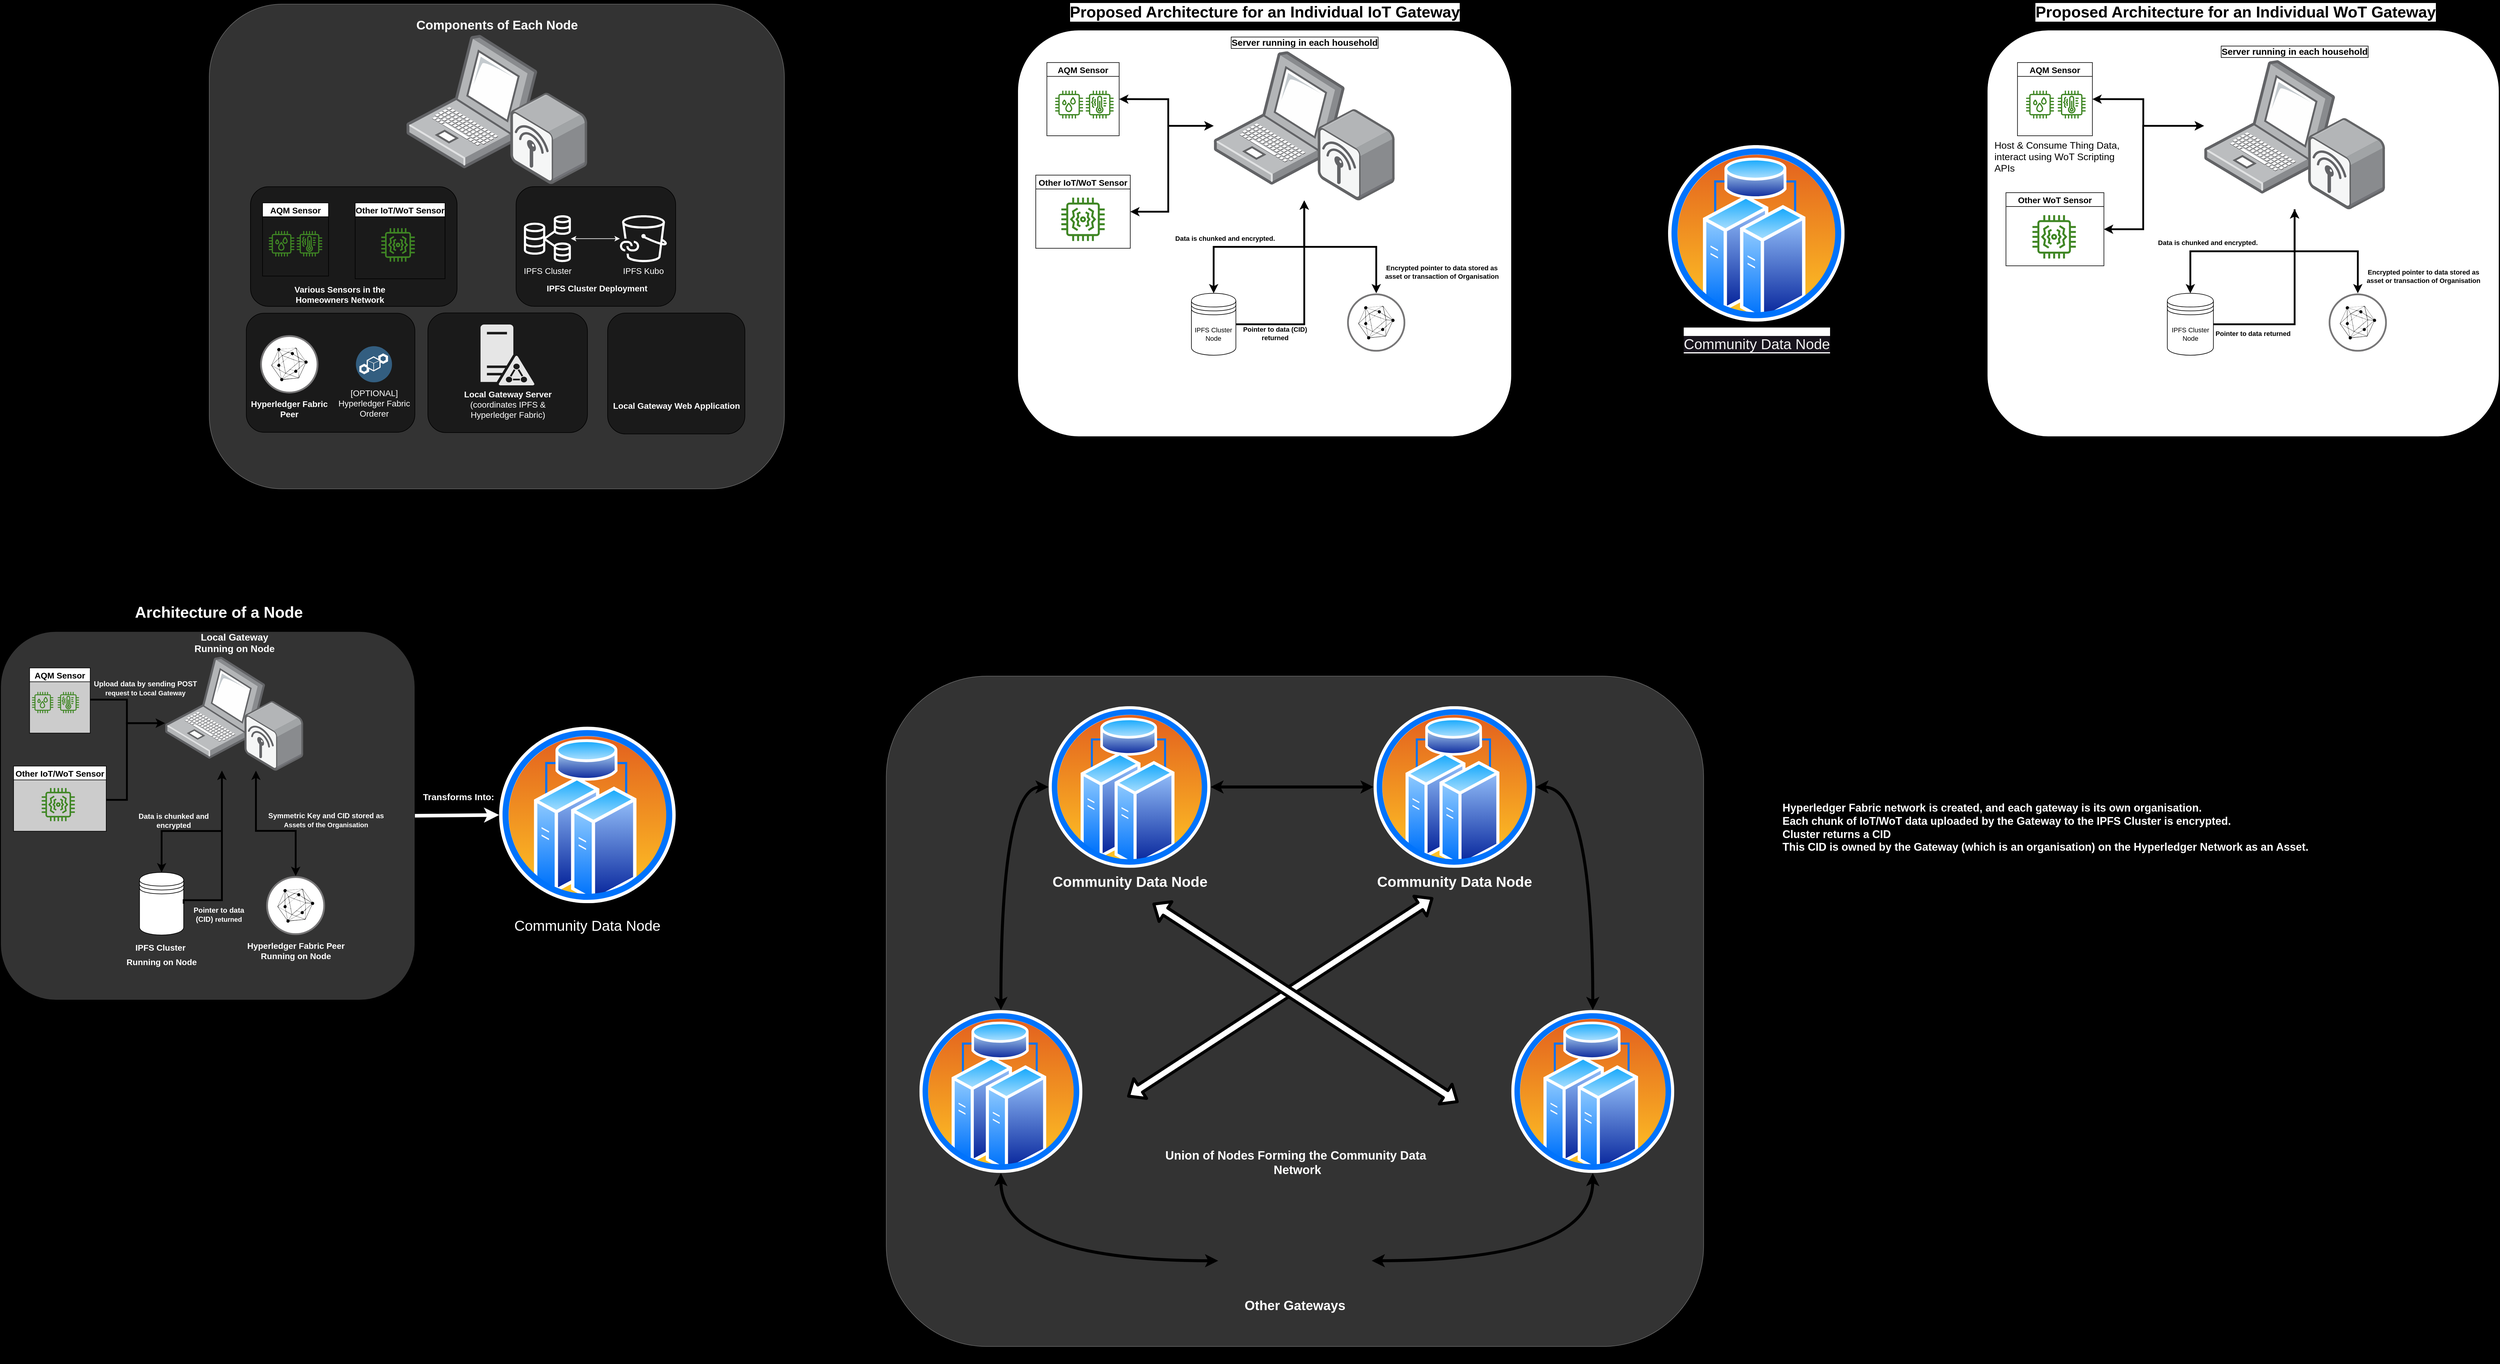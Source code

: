 <mxfile version="21.6.8" type="github">
  <diagram name="Page-1" id="aklOrfjd24qqs5W9E0Lq">
    <mxGraphModel dx="4048" dy="1182" grid="0" gridSize="10" guides="1" tooltips="1" connect="1" arrows="1" fold="1" page="0" pageScale="1" pageWidth="827" pageHeight="1169" background="#000000" math="0" shadow="0">
      <root>
        <mxCell id="0" />
        <mxCell id="1" parent="0" />
        <mxCell id="Jdr6OTimrpVTwfTXbPgM-39" value="" style="rounded=1;whiteSpace=wrap;html=1;fillColor=#333333;strokeColor=#666666;fontColor=#333333;" parent="1" vertex="1">
          <mxGeometry x="-522.47" y="406.89" width="954.97" height="805" as="geometry" />
        </mxCell>
        <mxCell id="Jdr6OTimrpVTwfTXbPgM-55" value="" style="rounded=1;whiteSpace=wrap;html=1;fillColor=#1A1A1A;" parent="1" vertex="1">
          <mxGeometry x="-454" y="710.11" width="343" height="198.78" as="geometry" />
        </mxCell>
        <mxCell id="Jdr6OTimrpVTwfTXbPgM-53" value="" style="rounded=1;whiteSpace=wrap;html=1;fillColor=#1A1A1A;" parent="1" vertex="1">
          <mxGeometry x="-13" y="710" width="265" height="198.78" as="geometry" />
        </mxCell>
        <mxCell id="KafZrZifVaAwVdbze_bC-2" value="&lt;br&gt;&lt;span style=&quot;color: rgb(240, 240, 240); font-family: Helvetica; font-size: 24px; font-style: normal; font-variant-ligatures: normal; font-variant-caps: normal; font-weight: 400; letter-spacing: normal; orphans: 2; text-align: center; text-indent: 0px; text-transform: none; widows: 2; word-spacing: 0px; -webkit-text-stroke-width: 0px; background-color: rgb(24, 20, 29); text-decoration-thickness: initial; text-decoration-style: initial; text-decoration-color: initial; float: none; display: inline !important;&quot;&gt;Community Data Node&lt;/span&gt;" style="image;aspect=fixed;perimeter=ellipsePerimeter;html=1;align=center;shadow=0;dashed=0;spacingTop=3;image=img/lib/active_directory/cluster_server.svg;container=0;" parent="1" vertex="1">
          <mxGeometry x="1899.999" y="641.02" width="293.181" height="293.181" as="geometry" />
        </mxCell>
        <mxCell id="KafZrZifVaAwVdbze_bC-7" value="" style="group;fontFamily=Helvetica;fontSize=11;fontColor=default;" parent="1" vertex="1" connectable="0">
          <mxGeometry x="2430" y="400" width="850" height="725.22" as="geometry" />
        </mxCell>
        <mxCell id="KafZrZifVaAwVdbze_bC-8" value="&lt;b&gt;&lt;font style=&quot;font-size: 26px;&quot;&gt;Proposed Architecture for an Individual WoT Gateway&lt;/font&gt;&lt;/b&gt;" style="text;html=1;align=center;verticalAlign=middle;resizable=0;points=[];autosize=1;strokeColor=none;fillColor=none;labelBackgroundColor=default;fontSize=11;fontFamily=Helvetica;fontColor=default;" parent="KafZrZifVaAwVdbze_bC-7" vertex="1">
          <mxGeometry x="67.378" width="690" height="40" as="geometry" />
        </mxCell>
        <mxCell id="KafZrZifVaAwVdbze_bC-9" value="&lt;br&gt;&lt;br&gt;&lt;br&gt;&lt;br&gt;&lt;br&gt;&lt;br&gt;&lt;br&gt;&lt;br&gt;&lt;br&gt;&lt;br&gt;&lt;br&gt;&lt;br&gt;&lt;br&gt;&lt;br&gt;&lt;br&gt;&lt;br&gt;&lt;br&gt;&lt;br&gt;&lt;br&gt;&lt;br&gt;&lt;br&gt;&lt;br&gt;&lt;br&gt;&lt;br&gt;&lt;br&gt;&lt;br&gt;&lt;br&gt;&lt;br&gt;&lt;br&gt;&lt;br&gt;&lt;br&gt;&lt;br&gt;&lt;br&gt;&lt;br&gt;&lt;br&gt;&lt;br&gt;&lt;br&gt;&lt;br&gt;&lt;br&gt;&lt;br&gt;" style="rounded=1;whiteSpace=wrap;html=1;container=0;fontFamily=Helvetica;fontSize=11;fontColor=default;" parent="KafZrZifVaAwVdbze_bC-7" vertex="1">
          <mxGeometry y="50" width="850" height="675.22" as="geometry" />
        </mxCell>
        <mxCell id="KafZrZifVaAwVdbze_bC-10" value="IPFS Cluster Node" style="shape=datastore;whiteSpace=wrap;html=1;container=0;movable=1;resizable=1;rotatable=1;deletable=1;editable=1;locked=0;connectable=1;fontFamily=Helvetica;fontSize=11;fontColor=default;" parent="KafZrZifVaAwVdbze_bC-7" vertex="1">
          <mxGeometry x="299.015" y="487.177" width="76.548" height="102.826" as="geometry" />
        </mxCell>
        <mxCell id="KafZrZifVaAwVdbze_bC-11" value="Data is chunked and encrypted.&lt;br&gt;" style="edgeStyle=orthogonalEdgeStyle;rounded=0;orthogonalLoop=1;jettySize=auto;html=1;entryX=0.5;entryY=0;entryDx=0;entryDy=0;labelBorderColor=none;strokeWidth=3;fontStyle=1;labelBackgroundColor=#ffffff;fontColor=#000000;movable=1;resizable=1;rotatable=1;deletable=1;editable=1;locked=0;connectable=1;strokeColor=default;fontFamily=Helvetica;fontSize=11;startArrow=none;startFill=0;endArrow=classic;shape=connector;elbow=vertical;" parent="KafZrZifVaAwVdbze_bC-7" source="KafZrZifVaAwVdbze_bC-17" target="KafZrZifVaAwVdbze_bC-10" edge="1">
          <mxGeometry x="0.371" y="-14" relative="1" as="geometry">
            <mxPoint as="offset" />
          </mxGeometry>
        </mxCell>
        <mxCell id="KafZrZifVaAwVdbze_bC-12" value="&lt;font size=&quot;1&quot; color=&quot;#ffffff&quot;&gt;&lt;b style=&quot;font-size: 16px;&quot;&gt;Hyperledger Peer&lt;br&gt;Organisation A&lt;br&gt;&lt;/b&gt;&lt;/font&gt;" style="image;aspect=fixed;perimeter=ellipsePerimeter;html=1;align=center;shadow=0;dashed=0;fontColor=#4277BB;labelBackgroundColor=default;fontSize=12;spacingTop=3;image=img/lib/ibm/blockchain/hyperledger_fabric.svg;container=0;movable=1;resizable=1;rotatable=1;deletable=1;editable=1;locked=0;connectable=1;fontFamily=Helvetica;" parent="KafZrZifVaAwVdbze_bC-7" vertex="1">
          <mxGeometry x="566.932" y="487.177" width="96.923" height="96.923" as="geometry" />
        </mxCell>
        <mxCell id="PUvk3xZsoCEGTCJhiXDG-11" style="edgeStyle=orthogonalEdgeStyle;shape=connector;rounded=0;orthogonalLoop=1;jettySize=auto;html=1;exitX=1;exitY=0.5;exitDx=0;exitDy=0;labelBackgroundColor=default;strokeColor=default;strokeWidth=3;fontFamily=Helvetica;fontSize=11;fontColor=default;startArrow=classic;startFill=1;endArrow=classic;endFill=1;" parent="KafZrZifVaAwVdbze_bC-7" source="KafZrZifVaAwVdbze_bC-13" target="KafZrZifVaAwVdbze_bC-17" edge="1">
          <mxGeometry relative="1" as="geometry">
            <Array as="points">
              <mxPoint x="259.146" y="165" />
              <mxPoint x="259.146" y="209" />
            </Array>
          </mxGeometry>
        </mxCell>
        <mxCell id="KafZrZifVaAwVdbze_bC-13" value="AQM Sensor" style="swimlane;movable=1;resizable=1;rotatable=1;deletable=1;editable=1;locked=0;connectable=1;fontSize=14;container=0;fontFamily=Helvetica;fontColor=default;" parent="KafZrZifVaAwVdbze_bC-7" vertex="1">
          <mxGeometry x="50.235" y="103.916" width="124.39" height="121.522" as="geometry" />
        </mxCell>
        <mxCell id="KafZrZifVaAwVdbze_bC-15" style="edgeStyle=orthogonalEdgeStyle;rounded=0;orthogonalLoop=1;jettySize=auto;html=1;entryX=0.5;entryY=0;entryDx=0;entryDy=0;strokeWidth=3;movable=1;resizable=1;rotatable=1;deletable=1;editable=1;locked=0;connectable=1;labelBackgroundColor=default;strokeColor=default;fontFamily=Helvetica;fontSize=11;fontColor=default;startArrow=classic;startFill=1;endArrow=classic;shape=connector;elbow=vertical;" parent="KafZrZifVaAwVdbze_bC-7" source="KafZrZifVaAwVdbze_bC-17" target="KafZrZifVaAwVdbze_bC-12" edge="1">
          <mxGeometry relative="1" as="geometry" />
        </mxCell>
        <mxCell id="KafZrZifVaAwVdbze_bC-16" value="&lt;font style=&quot;background-color: rgb(255, 255, 255);&quot; color=&quot;#000000&quot;&gt;Encrypted pointer to data stored as &lt;br&gt;asset or transaction of Organisation&lt;/font&gt;" style="edgeLabel;html=1;align=center;verticalAlign=middle;resizable=1;points=[];fontStyle=1;movable=1;rotatable=1;deletable=1;editable=1;locked=0;connectable=1;container=0;fontFamily=Helvetica;fontSize=11;fontColor=default;" parent="KafZrZifVaAwVdbze_bC-15" vertex="1" connectable="0">
          <mxGeometry x="0.489" y="2" relative="1" as="geometry">
            <mxPoint x="106" y="34" as="offset" />
          </mxGeometry>
        </mxCell>
        <mxCell id="KafZrZifVaAwVdbze_bC-17" value="Server running in each household" style="image;points=[];aspect=fixed;html=1;align=center;shadow=0;dashed=0;image=img/lib/allied_telesis/wireless/Laptop_Wireless.svg;verticalAlign=bottom;labelPosition=center;verticalLabelPosition=top;labelBorderColor=default;spacingLeft=2;spacingBottom=2;spacingRight=2;fontSize=15;fontStyle=1;container=0;movable=1;resizable=1;rotatable=1;deletable=1;editable=1;locked=0;connectable=1;fontFamily=Helvetica;fontColor=default;" parent="KafZrZifVaAwVdbze_bC-7" vertex="1">
          <mxGeometry x="359.999" y="100.0" width="300.886" height="247.597" as="geometry" />
        </mxCell>
        <mxCell id="KafZrZifVaAwVdbze_bC-18" style="edgeStyle=orthogonalEdgeStyle;rounded=0;orthogonalLoop=1;jettySize=auto;html=1;exitX=1;exitY=0.5;exitDx=0;exitDy=0;strokeWidth=3;labelBackgroundColor=#FFFFFF;fontColor=#000000;movable=1;resizable=1;rotatable=1;deletable=1;editable=1;locked=0;connectable=1;strokeColor=default;fontFamily=Helvetica;fontSize=11;startArrow=none;startFill=0;endArrow=classic;shape=connector;elbow=vertical;" parent="KafZrZifVaAwVdbze_bC-7" source="KafZrZifVaAwVdbze_bC-10" target="KafZrZifVaAwVdbze_bC-17" edge="1">
          <mxGeometry relative="1" as="geometry" />
        </mxCell>
        <mxCell id="KafZrZifVaAwVdbze_bC-19" value="&lt;font style=&quot;background-color: rgb(255, 255, 255);&quot; color=&quot;#000000&quot;&gt;Pointer to data returned&lt;/font&gt;" style="edgeLabel;html=1;align=center;verticalAlign=middle;resizable=1;points=[];fontStyle=1;movable=1;rotatable=1;deletable=1;editable=1;locked=0;connectable=1;container=0;fontFamily=Helvetica;fontSize=11;fontColor=default;" parent="KafZrZifVaAwVdbze_bC-18" vertex="1" connectable="0">
          <mxGeometry x="-0.76" y="1" relative="1" as="geometry">
            <mxPoint x="26" y="16" as="offset" />
          </mxGeometry>
        </mxCell>
        <mxCell id="PUvk3xZsoCEGTCJhiXDG-12" style="edgeStyle=orthogonalEdgeStyle;shape=connector;rounded=0;orthogonalLoop=1;jettySize=auto;html=1;exitX=1;exitY=0.5;exitDx=0;exitDy=0;labelBackgroundColor=default;strokeColor=default;strokeWidth=3;fontFamily=Helvetica;fontSize=11;fontColor=default;startArrow=classic;startFill=1;endArrow=classic;endFill=1;" parent="KafZrZifVaAwVdbze_bC-7" source="KafZrZifVaAwVdbze_bC-22" target="KafZrZifVaAwVdbze_bC-17" edge="1">
          <mxGeometry relative="1" as="geometry">
            <Array as="points">
              <mxPoint x="259" y="381" />
              <mxPoint x="259" y="209" />
            </Array>
          </mxGeometry>
        </mxCell>
        <mxCell id="KafZrZifVaAwVdbze_bC-24" value="" style="sketch=0;outlineConnect=0;fontColor=#232F3E;gradientColor=none;fillColor=#3F8624;strokeColor=none;dashed=0;verticalLabelPosition=bottom;verticalAlign=top;align=center;html=1;fontSize=12;fontStyle=0;aspect=fixed;pointerEvents=1;shape=mxgraph.aws4.iot_thing_humidity_sensor;movable=1;resizable=1;rotatable=1;deletable=1;editable=1;locked=0;connectable=1;container=0;fontFamily=Helvetica;" parent="KafZrZifVaAwVdbze_bC-7" vertex="1">
          <mxGeometry x="64.587" y="150.655" width="46.154" height="46.154" as="geometry" />
        </mxCell>
        <mxCell id="KafZrZifVaAwVdbze_bC-25" value="" style="sketch=0;outlineConnect=0;fontColor=#232F3E;gradientColor=none;fillColor=#3F8624;strokeColor=none;dashed=0;verticalLabelPosition=bottom;verticalAlign=top;align=center;html=1;fontSize=12;fontStyle=0;aspect=fixed;pointerEvents=1;shape=mxgraph.aws4.iot_thing_temperature_vibration_sensor;movable=1;resizable=1;rotatable=1;deletable=1;editable=1;locked=0;connectable=1;container=0;fontFamily=Helvetica;" parent="KafZrZifVaAwVdbze_bC-7" vertex="1">
          <mxGeometry x="117.214" y="150.655" width="46.154" height="46.154" as="geometry" />
        </mxCell>
        <mxCell id="PUvk3xZsoCEGTCJhiXDG-13" value="&lt;span style=&quot;color: rgb(0, 0, 0); font-family: Helvetica; font-size: 16px; font-style: normal; font-variant-ligatures: normal; font-variant-caps: normal; font-weight: 400; letter-spacing: normal; orphans: 2; text-align: center; text-indent: 0px; text-transform: none; widows: 2; word-spacing: 0px; -webkit-text-stroke-width: 0px; background-color: rgb(255, 255, 255); text-decoration-thickness: initial; text-decoration-style: initial; text-decoration-color: initial; float: none; display: inline !important;&quot;&gt;Host &amp;amp; Consume Thing Data,&lt;/span&gt;&lt;br style=&quot;border-color: var(--border-color); color: rgb(0, 0, 0); font-family: Helvetica; font-size: 16px; font-style: normal; font-variant-ligatures: normal; font-variant-caps: normal; font-weight: 400; letter-spacing: normal; orphans: 2; text-align: center; text-indent: 0px; text-transform: none; widows: 2; word-spacing: 0px; -webkit-text-stroke-width: 0px; background-color: rgb(255, 255, 255); text-decoration-thickness: initial; text-decoration-style: initial; text-decoration-color: initial;&quot;&gt;&lt;span style=&quot;color: rgb(0, 0, 0); font-family: Helvetica; font-size: 16px; font-style: normal; font-variant-ligatures: normal; font-variant-caps: normal; font-weight: 400; letter-spacing: normal; orphans: 2; text-align: center; text-indent: 0px; text-transform: none; widows: 2; word-spacing: 0px; -webkit-text-stroke-width: 0px; background-color: rgb(255, 255, 255); text-decoration-thickness: initial; text-decoration-style: initial; text-decoration-color: initial; float: none; display: inline !important;&quot;&gt;interact using WoT Scripting APIs&lt;/span&gt;" style="text;whiteSpace=wrap;html=1;fontSize=11;fontFamily=Helvetica;fontColor=default;" parent="KafZrZifVaAwVdbze_bC-7" vertex="1">
          <mxGeometry x="10" y="225.44" width="210" height="69.13" as="geometry" />
        </mxCell>
        <mxCell id="PUvk3xZsoCEGTCJhiXDG-16" value="" style="group" parent="KafZrZifVaAwVdbze_bC-7" vertex="1" connectable="0">
          <mxGeometry x="31.098" y="320.002" width="162.664" height="121.522" as="geometry" />
        </mxCell>
        <mxCell id="KafZrZifVaAwVdbze_bC-22" value="Other WoT Sensor" style="swimlane;movable=1;resizable=1;rotatable=1;deletable=1;editable=1;locked=0;connectable=1;fontSize=14;container=0;fontFamily=Helvetica;fontColor=default;" parent="PUvk3xZsoCEGTCJhiXDG-16" vertex="1">
          <mxGeometry width="162.664" height="121.522" as="geometry" />
        </mxCell>
        <mxCell id="KafZrZifVaAwVdbze_bC-26" value="" style="sketch=0;outlineConnect=0;fontColor=#232F3E;gradientColor=none;fillColor=#3F8624;strokeColor=none;dashed=0;verticalLabelPosition=bottom;verticalAlign=top;align=center;html=1;fontSize=12;fontStyle=0;aspect=fixed;pointerEvents=1;shape=mxgraph.aws4.iot_thing_vibration_sensor;container=0;movable=1;resizable=1;rotatable=1;deletable=1;editable=1;locked=0;connectable=1;fontFamily=Helvetica;" parent="PUvk3xZsoCEGTCJhiXDG-16" vertex="1">
          <mxGeometry x="44.015" y="37.391" width="72" height="72" as="geometry" />
        </mxCell>
        <mxCell id="KafZrZifVaAwVdbze_bC-40" value="" style="group;fontFamily=Helvetica;fontSize=11;fontColor=default;" parent="1" vertex="1" connectable="0">
          <mxGeometry x="820" y="400" width="820" height="725.22" as="geometry" />
        </mxCell>
        <mxCell id="KafZrZifVaAwVdbze_bC-41" value="&lt;b&gt;&lt;font style=&quot;font-size: 26px;&quot;&gt;Proposed Architecture for an Individual IoT Gateway&lt;/font&gt;&lt;/b&gt;" style="text;html=1;align=center;verticalAlign=middle;resizable=0;points=[];autosize=1;strokeColor=none;fillColor=none;labelBackgroundColor=default;fontSize=11;fontFamily=Helvetica;fontColor=default;" parent="KafZrZifVaAwVdbze_bC-40" vertex="1">
          <mxGeometry x="75" width="670" height="40" as="geometry" />
        </mxCell>
        <mxCell id="KafZrZifVaAwVdbze_bC-42" value="&lt;br&gt;&lt;br&gt;&lt;br&gt;&lt;br&gt;&lt;br&gt;&lt;br&gt;&lt;br&gt;&lt;br&gt;&lt;br&gt;&lt;br&gt;&lt;br&gt;&lt;br&gt;&lt;br&gt;&lt;br&gt;&lt;br&gt;&lt;br&gt;&lt;br&gt;&lt;br&gt;&lt;br&gt;&lt;br&gt;&lt;br&gt;&lt;br&gt;&lt;br&gt;&lt;br&gt;&lt;br&gt;&lt;br&gt;&lt;br&gt;&lt;br&gt;&lt;br&gt;&lt;br&gt;&lt;br&gt;&lt;br&gt;&lt;br&gt;&lt;br&gt;&lt;br&gt;&lt;br&gt;&lt;br&gt;&lt;br&gt;&lt;br&gt;&lt;br&gt;" style="rounded=1;whiteSpace=wrap;html=1;container=0;fontFamily=Helvetica;fontSize=11;fontColor=default;" parent="KafZrZifVaAwVdbze_bC-40" vertex="1">
          <mxGeometry y="50" width="820" height="675.22" as="geometry" />
        </mxCell>
        <mxCell id="KafZrZifVaAwVdbze_bC-43" value="IPFS Cluster Node" style="shape=datastore;whiteSpace=wrap;html=1;container=0;movable=1;resizable=1;rotatable=1;deletable=1;editable=1;locked=0;connectable=1;fontFamily=Helvetica;fontSize=11;fontColor=default;" parent="KafZrZifVaAwVdbze_bC-40" vertex="1">
          <mxGeometry x="288.462" y="487.177" width="73.846" height="102.826" as="geometry" />
        </mxCell>
        <mxCell id="KafZrZifVaAwVdbze_bC-44" value="Data is chunked and encrypted.&lt;br&gt;" style="edgeStyle=orthogonalEdgeStyle;rounded=0;orthogonalLoop=1;jettySize=auto;html=1;entryX=0.5;entryY=0;entryDx=0;entryDy=0;labelBorderColor=none;strokeWidth=3;fontStyle=1;labelBackgroundColor=#ffffff;fontColor=#000000;movable=1;resizable=1;rotatable=1;deletable=1;editable=1;locked=0;connectable=1;strokeColor=default;fontFamily=Helvetica;fontSize=11;startArrow=classic;startFill=1;endArrow=classic;shape=connector;elbow=vertical;" parent="KafZrZifVaAwVdbze_bC-40" source="KafZrZifVaAwVdbze_bC-50" target="KafZrZifVaAwVdbze_bC-43" edge="1">
          <mxGeometry x="0.371" y="-14" relative="1" as="geometry">
            <mxPoint as="offset" />
          </mxGeometry>
        </mxCell>
        <mxCell id="KafZrZifVaAwVdbze_bC-45" value="&lt;font size=&quot;1&quot; color=&quot;#ffffff&quot;&gt;&lt;b style=&quot;font-size: 16px;&quot;&gt;Hyperledger Peer&lt;br&gt;Organisation A&lt;br&gt;&lt;/b&gt;&lt;/font&gt;" style="image;aspect=fixed;perimeter=ellipsePerimeter;html=1;align=center;shadow=0;dashed=0;fontColor=#4277BB;labelBackgroundColor=default;fontSize=12;spacingTop=3;image=img/lib/ibm/blockchain/hyperledger_fabric.svg;container=0;movable=1;resizable=1;rotatable=1;deletable=1;editable=1;locked=0;connectable=1;fontFamily=Helvetica;" parent="KafZrZifVaAwVdbze_bC-40" vertex="1">
          <mxGeometry x="546.923" y="487.177" width="96.923" height="96.923" as="geometry" />
        </mxCell>
        <mxCell id="PUvk3xZsoCEGTCJhiXDG-2" style="edgeStyle=orthogonalEdgeStyle;rounded=0;orthogonalLoop=1;jettySize=auto;html=1;exitX=1;exitY=0.5;exitDx=0;exitDy=0;startArrow=classic;startFill=1;endArrow=classic;endFill=1;strokeWidth=3;" parent="KafZrZifVaAwVdbze_bC-40" source="KafZrZifVaAwVdbze_bC-46" target="KafZrZifVaAwVdbze_bC-50" edge="1">
          <mxGeometry relative="1" as="geometry">
            <Array as="points">
              <mxPoint x="250" y="165" />
              <mxPoint x="250" y="209" />
            </Array>
          </mxGeometry>
        </mxCell>
        <mxCell id="KafZrZifVaAwVdbze_bC-46" value="AQM Sensor" style="swimlane;movable=1;resizable=1;rotatable=1;deletable=1;editable=1;locked=0;connectable=1;fontSize=14;container=0;fontFamily=Helvetica;fontColor=default;" parent="KafZrZifVaAwVdbze_bC-40" vertex="1">
          <mxGeometry x="48.462" y="103.916" width="120" height="121.522" as="geometry" />
        </mxCell>
        <mxCell id="KafZrZifVaAwVdbze_bC-48" style="edgeStyle=orthogonalEdgeStyle;rounded=0;orthogonalLoop=1;jettySize=auto;html=1;entryX=0.5;entryY=0;entryDx=0;entryDy=0;strokeWidth=3;movable=1;resizable=1;rotatable=1;deletable=1;editable=1;locked=0;connectable=1;labelBackgroundColor=default;strokeColor=default;fontFamily=Helvetica;fontSize=11;fontColor=default;startArrow=classic;startFill=1;endArrow=classic;shape=connector;elbow=vertical;" parent="KafZrZifVaAwVdbze_bC-40" source="KafZrZifVaAwVdbze_bC-50" target="KafZrZifVaAwVdbze_bC-45" edge="1">
          <mxGeometry relative="1" as="geometry" />
        </mxCell>
        <mxCell id="KafZrZifVaAwVdbze_bC-49" value="&lt;font style=&quot;background-color: rgb(255, 255, 255);&quot; color=&quot;#000000&quot;&gt;Encrypted pointer to data stored as &lt;br&gt;asset or transaction of Organisation&lt;/font&gt;" style="edgeLabel;html=1;align=center;verticalAlign=middle;resizable=1;points=[];fontStyle=1;movable=1;rotatable=1;deletable=1;editable=1;locked=0;connectable=1;container=0;fontFamily=Helvetica;fontSize=11;fontColor=default;" parent="KafZrZifVaAwVdbze_bC-48" vertex="1" connectable="0">
          <mxGeometry x="0.489" y="2" relative="1" as="geometry">
            <mxPoint x="106" y="34" as="offset" />
          </mxGeometry>
        </mxCell>
        <mxCell id="KafZrZifVaAwVdbze_bC-50" value="Server running in each household" style="image;points=[];aspect=fixed;html=1;align=center;shadow=0;dashed=0;image=img/lib/allied_telesis/wireless/Laptop_Wireless.svg;verticalAlign=bottom;labelPosition=center;verticalLabelPosition=top;labelBorderColor=default;spacingLeft=2;spacingBottom=2;spacingRight=2;fontSize=15;fontStyle=1;container=0;movable=1;resizable=1;rotatable=1;deletable=1;editable=1;locked=0;connectable=1;fontFamily=Helvetica;fontColor=default;" parent="KafZrZifVaAwVdbze_bC-40" vertex="1">
          <mxGeometry x="325.385" y="85.22" width="300.886" height="247.597" as="geometry" />
        </mxCell>
        <mxCell id="KafZrZifVaAwVdbze_bC-51" style="edgeStyle=orthogonalEdgeStyle;rounded=0;orthogonalLoop=1;jettySize=auto;html=1;exitX=1;exitY=0.5;exitDx=0;exitDy=0;strokeWidth=3;labelBackgroundColor=#FFFFFF;fontColor=#000000;movable=1;resizable=1;rotatable=1;deletable=1;editable=1;locked=0;connectable=1;strokeColor=default;fontFamily=Helvetica;fontSize=11;startArrow=none;startFill=0;endArrow=classic;shape=connector;elbow=vertical;" parent="KafZrZifVaAwVdbze_bC-40" source="KafZrZifVaAwVdbze_bC-43" target="KafZrZifVaAwVdbze_bC-50" edge="1">
          <mxGeometry relative="1" as="geometry" />
        </mxCell>
        <mxCell id="KafZrZifVaAwVdbze_bC-52" value="&lt;font style=&quot;background-color: rgb(255, 255, 255);&quot; color=&quot;#000000&quot;&gt;Pointer to data (CID)&lt;br&gt;returned&lt;/font&gt;" style="edgeLabel;html=1;align=center;verticalAlign=middle;resizable=1;points=[];fontStyle=1;movable=1;rotatable=1;deletable=1;editable=1;locked=0;connectable=1;container=0;fontFamily=Helvetica;fontSize=11;fontColor=default;" parent="KafZrZifVaAwVdbze_bC-51" vertex="1" connectable="0">
          <mxGeometry x="-0.76" y="1" relative="1" as="geometry">
            <mxPoint x="26" y="16" as="offset" />
          </mxGeometry>
        </mxCell>
        <mxCell id="PUvk3xZsoCEGTCJhiXDG-7" style="edgeStyle=orthogonalEdgeStyle;shape=connector;rounded=0;orthogonalLoop=1;jettySize=auto;html=1;exitX=1;exitY=0.5;exitDx=0;exitDy=0;labelBackgroundColor=default;strokeColor=default;strokeWidth=3;fontFamily=Helvetica;fontSize=11;fontColor=default;startArrow=classic;startFill=1;endArrow=classic;endFill=1;" parent="KafZrZifVaAwVdbze_bC-40" source="KafZrZifVaAwVdbze_bC-55" target="KafZrZifVaAwVdbze_bC-50" edge="1">
          <mxGeometry relative="1" as="geometry">
            <Array as="points">
              <mxPoint x="250" y="352" />
              <mxPoint x="250" y="209" />
            </Array>
          </mxGeometry>
        </mxCell>
        <mxCell id="KafZrZifVaAwVdbze_bC-55" value="Other IoT/WoT Sensor" style="swimlane;movable=1;resizable=1;rotatable=1;deletable=1;editable=1;locked=0;connectable=1;fontSize=14;container=0;fontFamily=Helvetica;fontColor=default;" parent="KafZrZifVaAwVdbze_bC-40" vertex="1">
          <mxGeometry x="30" y="290.872" width="156.923" height="121.522" as="geometry" />
        </mxCell>
        <mxCell id="KafZrZifVaAwVdbze_bC-57" value="" style="sketch=0;outlineConnect=0;fontColor=#232F3E;gradientColor=none;fillColor=#3F8624;strokeColor=none;dashed=0;verticalLabelPosition=bottom;verticalAlign=top;align=center;html=1;fontSize=12;fontStyle=0;aspect=fixed;pointerEvents=1;shape=mxgraph.aws4.iot_thing_humidity_sensor;movable=1;resizable=1;rotatable=1;deletable=1;editable=1;locked=0;connectable=1;container=0;fontFamily=Helvetica;" parent="KafZrZifVaAwVdbze_bC-40" vertex="1">
          <mxGeometry x="62.308" y="150.655" width="46.154" height="46.154" as="geometry" />
        </mxCell>
        <mxCell id="KafZrZifVaAwVdbze_bC-58" value="" style="sketch=0;outlineConnect=0;fontColor=#232F3E;gradientColor=none;fillColor=#3F8624;strokeColor=none;dashed=0;verticalLabelPosition=bottom;verticalAlign=top;align=center;html=1;fontSize=12;fontStyle=0;aspect=fixed;pointerEvents=1;shape=mxgraph.aws4.iot_thing_temperature_vibration_sensor;movable=1;resizable=1;rotatable=1;deletable=1;editable=1;locked=0;connectable=1;container=0;fontFamily=Helvetica;" parent="KafZrZifVaAwVdbze_bC-40" vertex="1">
          <mxGeometry x="113.077" y="150.655" width="46.154" height="46.154" as="geometry" />
        </mxCell>
        <mxCell id="KafZrZifVaAwVdbze_bC-59" value="" style="sketch=0;outlineConnect=0;fontColor=#232F3E;gradientColor=none;fillColor=#3F8624;strokeColor=none;dashed=0;verticalLabelPosition=bottom;verticalAlign=top;align=center;html=1;fontSize=12;fontStyle=0;aspect=fixed;pointerEvents=1;shape=mxgraph.aws4.iot_thing_vibration_sensor;container=0;movable=1;resizable=1;rotatable=1;deletable=1;editable=1;locked=0;connectable=1;fontFamily=Helvetica;" parent="KafZrZifVaAwVdbze_bC-40" vertex="1">
          <mxGeometry x="72.462" y="328.263" width="72" height="72" as="geometry" />
        </mxCell>
        <mxCell id="KafZrZifVaAwVdbze_bC-61" style="edgeStyle=none;shape=connector;rounded=1;orthogonalLoop=1;jettySize=auto;html=1;exitX=1;exitY=0.5;exitDx=0;exitDy=0;entryX=0;entryY=0.5;entryDx=0;entryDy=0;labelBackgroundColor=default;strokeColor=default;strokeWidth=5;fontFamily=Helvetica;fontSize=11;fontColor=default;startArrow=none;startFill=0;endArrow=classic;elbow=vertical;" parent="1" source="KafZrZifVaAwVdbze_bC-42" target="KafZrZifVaAwVdbze_bC-2" edge="1">
          <mxGeometry relative="1" as="geometry" />
        </mxCell>
        <mxCell id="KafZrZifVaAwVdbze_bC-63" style="edgeStyle=none;shape=connector;rounded=1;orthogonalLoop=1;jettySize=auto;html=1;exitX=0;exitY=0.5;exitDx=0;exitDy=0;entryX=1;entryY=0.5;entryDx=0;entryDy=0;labelBackgroundColor=default;strokeColor=default;strokeWidth=5;fontFamily=Helvetica;fontSize=11;fontColor=default;startArrow=none;startFill=0;endArrow=classic;elbow=vertical;endFill=1;" parent="1" source="KafZrZifVaAwVdbze_bC-9" target="KafZrZifVaAwVdbze_bC-2" edge="1">
          <mxGeometry relative="1" as="geometry" />
        </mxCell>
        <mxCell id="KafZrZifVaAwVdbze_bC-66" value="&lt;font style=&quot;font-size: 18px;&quot;&gt;&lt;b&gt;Hyperledger Fabric network is created, and each gateway is its own organisation.&lt;br&gt;Each chunk of IoT/WoT data uploaded by the Gateway to the IPFS Cluster is encrypted.&lt;br&gt;&lt;div style=&quot;&quot;&gt;&lt;b style=&quot;background-color: initial;&quot;&gt;Cluster returns a CID&lt;/b&gt;&lt;/div&gt;&lt;div style=&quot;&quot;&gt;&lt;b style=&quot;background-color: initial;&quot;&gt;This CID is owned by the Gateway (which is an organisation) on the Hyperledger Network as an Asset.&lt;/b&gt;&lt;/div&gt;&lt;/b&gt;&lt;/font&gt;" style="text;html=1;align=left;verticalAlign=middle;resizable=0;points=[];autosize=1;strokeColor=none;fillColor=none;fontSize=11;fontFamily=Helvetica;fontColor=#FFFFFF;" parent="1" vertex="1">
          <mxGeometry x="2088" y="1725" width="900" height="100" as="geometry" />
        </mxCell>
        <mxCell id="Jdr6OTimrpVTwfTXbPgM-1" value="&lt;font style=&quot;font-size: 21px;&quot;&gt;Components of Each Node&lt;/font&gt;" style="image;points=[];aspect=fixed;html=1;align=center;shadow=0;dashed=0;image=img/lib/allied_telesis/wireless/Laptop_Wireless.svg;verticalAlign=bottom;labelPosition=center;verticalLabelPosition=top;labelBorderColor=none;spacingLeft=2;spacingBottom=2;spacingRight=2;fontSize=21;fontStyle=1;container=0;movable=1;resizable=1;rotatable=1;deletable=1;editable=1;locked=0;connectable=1;fontFamily=Helvetica;fontColor=#FFFFFF;labelBackgroundColor=none;" parent="1" vertex="1">
          <mxGeometry x="-195.425" y="458" width="300.886" height="247.597" as="geometry" />
        </mxCell>
        <mxCell id="Jdr6OTimrpVTwfTXbPgM-38" value="" style="group;labelBorderColor=default;" parent="1" vertex="1" connectable="0">
          <mxGeometry x="-434" y="737" width="303.01" height="177" as="geometry" />
        </mxCell>
        <mxCell id="Jdr6OTimrpVTwfTXbPgM-33" value="" style="group" parent="Jdr6OTimrpVTwfTXbPgM-38" vertex="1" connectable="0">
          <mxGeometry width="303.01" height="158.8" as="geometry" />
        </mxCell>
        <mxCell id="Jdr6OTimrpVTwfTXbPgM-7" value="Other IoT/WoT Sensor" style="swimlane;movable=1;resizable=1;rotatable=1;deletable=1;editable=1;locked=0;connectable=1;fontSize=14;container=0;fontFamily=Helvetica;fontColor=default;" parent="Jdr6OTimrpVTwfTXbPgM-33" vertex="1">
          <mxGeometry x="153.81" width="149.2" height="126" as="geometry" />
        </mxCell>
        <mxCell id="Jdr6OTimrpVTwfTXbPgM-8" value="" style="sketch=0;outlineConnect=0;fontColor=#232F3E;gradientColor=none;fillColor=#3F8624;strokeColor=none;dashed=0;verticalLabelPosition=bottom;verticalAlign=top;align=center;html=1;fontSize=12;fontStyle=0;aspect=fixed;pointerEvents=1;shape=mxgraph.aws4.iot_thing_vibration_sensor;container=0;movable=1;resizable=1;rotatable=1;deletable=1;editable=1;locked=0;connectable=1;fontFamily=Helvetica;" parent="Jdr6OTimrpVTwfTXbPgM-7" vertex="1">
          <mxGeometry x="43.334" y="41.996" width="55.673" height="55.673" as="geometry" />
        </mxCell>
        <mxCell id="Jdr6OTimrpVTwfTXbPgM-4" value="AQM Sensor" style="swimlane;movable=1;resizable=1;rotatable=1;deletable=1;editable=1;locked=0;connectable=1;fontSize=14;container=0;fontFamily=Helvetica;fontColor=default;" parent="Jdr6OTimrpVTwfTXbPgM-33" vertex="1">
          <mxGeometry width="109.545" height="121.518" as="geometry" />
        </mxCell>
        <mxCell id="Jdr6OTimrpVTwfTXbPgM-5" value="" style="sketch=0;outlineConnect=0;fontColor=#232F3E;gradientColor=none;fillColor=#3F8624;strokeColor=none;dashed=0;verticalLabelPosition=bottom;verticalAlign=top;align=center;html=1;fontSize=12;fontStyle=0;aspect=fixed;pointerEvents=1;shape=mxgraph.aws4.iot_thing_humidity_sensor;movable=1;resizable=1;rotatable=1;deletable=1;editable=1;locked=0;connectable=1;container=0;fontFamily=Helvetica;" parent="Jdr6OTimrpVTwfTXbPgM-4" vertex="1">
          <mxGeometry x="10.531" y="46.808" width="42.133" height="42.133" as="geometry" />
        </mxCell>
        <mxCell id="Jdr6OTimrpVTwfTXbPgM-6" value="" style="sketch=0;outlineConnect=0;fontColor=#232F3E;gradientColor=none;fillColor=#3F8624;strokeColor=none;dashed=0;verticalLabelPosition=bottom;verticalAlign=top;align=center;html=1;fontSize=12;fontStyle=0;aspect=fixed;pointerEvents=1;shape=mxgraph.aws4.iot_thing_temperature_vibration_sensor;movable=1;resizable=1;rotatable=1;deletable=1;editable=1;locked=0;connectable=1;container=0;fontFamily=Helvetica;" parent="Jdr6OTimrpVTwfTXbPgM-4" vertex="1">
          <mxGeometry x="56.877" y="46.808" width="42.133" height="42.133" as="geometry" />
        </mxCell>
        <mxCell id="Jdr6OTimrpVTwfTXbPgM-37" value="&lt;span style=&quot;font-size: 14px;&quot;&gt;&lt;font style=&quot;font-size: 14px;&quot; color=&quot;#ffffff&quot;&gt;&lt;b&gt;Various Sensors in the &lt;br&gt;Homeowners Network&lt;/b&gt;&lt;/font&gt;&lt;/span&gt;" style="text;html=1;align=center;verticalAlign=middle;resizable=0;points=[];autosize=1;strokeColor=none;fillColor=none;" parent="Jdr6OTimrpVTwfTXbPgM-38" vertex="1">
          <mxGeometry x="43.165" y="129" width="169" height="46" as="geometry" />
        </mxCell>
        <mxCell id="Jdr6OTimrpVTwfTXbPgM-47" value="" style="group" parent="1" vertex="1" connectable="0">
          <mxGeometry x="139" y="920" width="228" height="200.78" as="geometry" />
        </mxCell>
        <mxCell id="Jdr6OTimrpVTwfTXbPgM-46" value="" style="rounded=1;whiteSpace=wrap;html=1;fillColor=#1A1A1A;" parent="Jdr6OTimrpVTwfTXbPgM-47" vertex="1">
          <mxGeometry width="228" height="200.78" as="geometry" />
        </mxCell>
        <mxCell id="Jdr6OTimrpVTwfTXbPgM-43" value="&lt;b&gt;Local Gateway Web Application&lt;/b&gt;" style="shape=image;html=1;verticalAlign=top;verticalLabelPosition=bottom;labelBackgroundColor=none;imageAspect=0;aspect=fixed;image=https://cdn2.iconfinder.com/data/icons/circle-icons-1/64/browser-128.png;fontColor=#FFFFFF;fontSize=14;" parent="Jdr6OTimrpVTwfTXbPgM-47" vertex="1">
          <mxGeometry x="50" y="11.46" width="128" height="128" as="geometry" />
        </mxCell>
        <mxCell id="Jdr6OTimrpVTwfTXbPgM-48" value="" style="group" parent="1" vertex="1" connectable="0">
          <mxGeometry x="-159.48" y="919.72" width="265" height="198.78" as="geometry" />
        </mxCell>
        <mxCell id="Jdr6OTimrpVTwfTXbPgM-45" value="" style="rounded=1;whiteSpace=wrap;html=1;fillColor=#1A1A1A;" parent="Jdr6OTimrpVTwfTXbPgM-48" vertex="1">
          <mxGeometry width="265" height="198.78" as="geometry" />
        </mxCell>
        <mxCell id="Jdr6OTimrpVTwfTXbPgM-29" value="&lt;font color=&quot;#ffffff&quot; style=&quot;font-size: 14px;&quot;&gt;&lt;b&gt;Local Gateway Server&lt;/b&gt;&lt;br style=&quot;font-size: 14px;&quot;&gt;(coordinates IPFS &amp;amp; &lt;br&gt;Hyperledger Fabric)&lt;/font&gt;" style="sketch=0;pointerEvents=1;shadow=0;dashed=0;html=1;strokeColor=none;fillColor=#E6E6E6;labelPosition=center;verticalLabelPosition=bottom;verticalAlign=top;outlineConnect=0;align=center;shape=mxgraph.office.servers.active_directory_federation_services_server;fontSize=14;" parent="Jdr6OTimrpVTwfTXbPgM-48" vertex="1">
          <mxGeometry x="87.48" y="19.24" width="90.04" height="101" as="geometry" />
        </mxCell>
        <mxCell id="Jdr6OTimrpVTwfTXbPgM-49" value="" style="group" parent="1" vertex="1" connectable="0">
          <mxGeometry x="-461" y="920.22" width="280" height="197.78" as="geometry" />
        </mxCell>
        <mxCell id="Jdr6OTimrpVTwfTXbPgM-44" value="" style="rounded=1;whiteSpace=wrap;html=1;fillColor=#1A1A1A;" parent="Jdr6OTimrpVTwfTXbPgM-49" vertex="1">
          <mxGeometry width="280" height="197.78" as="geometry" />
        </mxCell>
        <mxCell id="Jdr6OTimrpVTwfTXbPgM-15" value="&lt;font size=&quot;1&quot;&gt;&lt;span style=&quot;font-size: 14px;&quot;&gt;&lt;font style=&quot;font-size: 14px;&quot;&gt;&lt;b&gt;Hyperledger Fabric &lt;br&gt;Peer&lt;/b&gt;&lt;/font&gt;&lt;br&gt;&lt;/span&gt;&lt;/font&gt;" style="image;aspect=fixed;perimeter=ellipsePerimeter;html=1;align=center;shadow=0;dashed=0;fontColor=#FFFFFF;labelBackgroundColor=none;fontSize=12;spacingTop=3;image=img/lib/ibm/blockchain/hyperledger_fabric.svg;container=0;movable=1;resizable=1;rotatable=1;deletable=1;editable=1;locked=0;connectable=1;fontFamily=Helvetica;" parent="Jdr6OTimrpVTwfTXbPgM-49" vertex="1">
          <mxGeometry x="23.003" y="36.317" width="96.923" height="96.923" as="geometry" />
        </mxCell>
        <mxCell id="Jdr6OTimrpVTwfTXbPgM-20" value="&lt;font style=&quot;font-size: 14px;&quot;&gt;[OPTIONAL] &lt;br&gt;Hyperledger Fabric &lt;br&gt;Orderer&lt;/font&gt;" style="image;aspect=fixed;perimeter=ellipsePerimeter;html=1;align=center;shadow=0;dashed=0;fontColor=#FFFFFF;labelBackgroundColor=none;fontSize=12;spacingTop=3;image=img/lib/ibm/blockchain/ledger.svg;" parent="Jdr6OTimrpVTwfTXbPgM-49" vertex="1">
          <mxGeometry x="182" y="54.78" width="60" height="60" as="geometry" />
        </mxCell>
        <mxCell id="Jdr6OTimrpVTwfTXbPgM-36" value="" style="group;fontColor=#FFFFFF;" parent="1" vertex="1" connectable="0">
          <mxGeometry y="744.997" width="258" height="163.783" as="geometry" />
        </mxCell>
        <mxCell id="Jdr6OTimrpVTwfTXbPgM-13" value="" style="group" parent="Jdr6OTimrpVTwfTXbPgM-36" vertex="1" connectable="0">
          <mxGeometry width="258" height="163.783" as="geometry" />
        </mxCell>
        <mxCell id="Jdr6OTimrpVTwfTXbPgM-12" style="edgeStyle=orthogonalEdgeStyle;rounded=0;orthogonalLoop=1;jettySize=auto;html=1;startArrow=classic;startFill=1;strokeColor=#FFFFFF;" parent="Jdr6OTimrpVTwfTXbPgM-13" source="Jdr6OTimrpVTwfTXbPgM-11" target="Jdr6OTimrpVTwfTXbPgM-16" edge="1">
          <mxGeometry relative="1" as="geometry">
            <mxPoint x="166.002" y="51.378" as="targetPoint" />
          </mxGeometry>
        </mxCell>
        <mxCell id="Jdr6OTimrpVTwfTXbPgM-11" value="&lt;font style=&quot;font-size: 14px;&quot;&gt;IPFS Cluster&lt;/font&gt;" style="sketch=0;outlineConnect=0;fontColor=#FFFFFF;gradientColor=none;fillColor=#FFFFFF;strokeColor=none;dashed=0;verticalLabelPosition=bottom;verticalAlign=top;align=center;html=1;fontSize=12;fontStyle=0;aspect=fixed;pointerEvents=1;shape=mxgraph.aws4.rds_multi_az_db_cluster;" parent="Jdr6OTimrpVTwfTXbPgM-13" vertex="1">
          <mxGeometry y="12.413" width="78" height="78" as="geometry" />
        </mxCell>
        <mxCell id="Jdr6OTimrpVTwfTXbPgM-16" value="&lt;font style=&quot;font-size: 14px;&quot;&gt;IPFS Kubo&lt;/font&gt;" style="sketch=0;outlineConnect=0;dashed=0;verticalLabelPosition=bottom;verticalAlign=top;align=center;html=1;fontSize=12;fontStyle=0;aspect=fixed;pointerEvents=1;shape=mxgraph.aws4.file_cache_s3_linked_datasets;fillColor=#FFFFFF;fontColor=#FFFFFF;" parent="Jdr6OTimrpVTwfTXbPgM-13" vertex="1">
          <mxGeometry x="159.46" y="12.413" width="78" height="78" as="geometry" />
        </mxCell>
        <mxCell id="Jdr6OTimrpVTwfTXbPgM-35" value="&lt;font color=&quot;#ffffff&quot; style=&quot;font-size: 14px;&quot;&gt;IPFS Cluster Deployment&lt;/font&gt;" style="text;html=1;align=center;verticalAlign=middle;resizable=0;points=[];autosize=1;strokeColor=none;fillColor=none;fontStyle=1;fontSize=14;" parent="Jdr6OTimrpVTwfTXbPgM-36" vertex="1">
          <mxGeometry x="28.23" y="119.003" width="185" height="29" as="geometry" />
        </mxCell>
        <mxCell id="7HYVo7Euy4MORhj9E0EB-21" value="&lt;font style=&quot;&quot; color=&quot;#ffffff&quot;&gt;&lt;br&gt;&lt;span style=&quot;font-family: Helvetica; font-size: 24px; font-style: normal; font-variant-ligatures: normal; font-variant-caps: normal; font-weight: 400; letter-spacing: normal; orphans: 2; text-align: center; text-indent: 0px; text-transform: none; widows: 2; word-spacing: 0px; -webkit-text-stroke-width: 0px; text-decoration-thickness: initial; text-decoration-style: initial; text-decoration-color: initial; float: none; display: inline !important;&quot;&gt;Community Data Node&lt;/span&gt;&lt;/font&gt;" style="image;aspect=fixed;perimeter=ellipsePerimeter;html=1;align=center;shadow=0;dashed=0;spacingTop=3;image=img/lib/active_directory/cluster_server.svg;container=0;labelBackgroundColor=none;" vertex="1" parent="1">
          <mxGeometry x="-41.181" y="1607.0" width="293.181" height="293.181" as="geometry" />
        </mxCell>
        <mxCell id="7HYVo7Euy4MORhj9E0EB-22" value="" style="group;fontFamily=Helvetica;fontSize=11;fontColor=default;" vertex="1" connectable="0" parent="1">
          <mxGeometry x="-869" y="1415" width="688" height="646" as="geometry" />
        </mxCell>
        <mxCell id="7HYVo7Euy4MORhj9E0EB-23" value="&lt;b&gt;&lt;font style=&quot;font-size: 26px;&quot;&gt;Architecture of a Node&lt;/font&gt;&lt;/b&gt;" style="text;html=1;align=center;verticalAlign=middle;resizable=0;points=[];autosize=1;strokeColor=none;fillColor=none;labelBackgroundColor=none;fontSize=11;fontFamily=Helvetica;fontColor=#FFFFFF;" vertex="1" parent="7HYVo7Euy4MORhj9E0EB-22">
          <mxGeometry x="213.774" y="-19.001" width="297" height="43" as="geometry" />
        </mxCell>
        <mxCell id="7HYVo7Euy4MORhj9E0EB-24" value="&lt;br&gt;&lt;br&gt;&lt;br&gt;&lt;br&gt;&lt;br&gt;&lt;br&gt;&lt;br&gt;&lt;br&gt;&lt;br&gt;&lt;br&gt;&lt;br&gt;&lt;br&gt;&lt;br&gt;&lt;br&gt;&lt;br&gt;&lt;br&gt;&lt;br&gt;&lt;br&gt;&lt;br&gt;&lt;br&gt;&lt;br&gt;&lt;br&gt;&lt;br&gt;&lt;br&gt;&lt;br&gt;&lt;br&gt;&lt;br&gt;&lt;br&gt;&lt;br&gt;&lt;br&gt;&lt;br&gt;&lt;br&gt;&lt;br&gt;&lt;br&gt;&lt;br&gt;&lt;br&gt;&lt;br&gt;&lt;br&gt;&lt;br&gt;&lt;br&gt;" style="rounded=1;whiteSpace=wrap;html=1;container=0;fontFamily=Helvetica;fontSize=11;fontColor=default;labelBackgroundColor=none;fillColor=#333333;" vertex="1" parent="7HYVo7Euy4MORhj9E0EB-22">
          <mxGeometry y="33.849" width="688" height="612.151" as="geometry" />
        </mxCell>
        <mxCell id="7HYVo7Euy4MORhj9E0EB-25" value="" style="shape=datastore;whiteSpace=wrap;html=1;container=0;movable=1;resizable=1;rotatable=1;deletable=1;editable=1;locked=0;connectable=1;fontFamily=Helvetica;fontSize=11;fontColor=default;" vertex="1" parent="7HYVo7Euy4MORhj9E0EB-22">
          <mxGeometry x="230.732" y="433.962" width="73.255" height="104.059" as="geometry" />
        </mxCell>
        <mxCell id="7HYVo7Euy4MORhj9E0EB-26" value="" style="edgeStyle=orthogonalEdgeStyle;rounded=0;orthogonalLoop=1;jettySize=auto;html=1;entryX=0.5;entryY=0;entryDx=0;entryDy=0;labelBorderColor=none;strokeWidth=3;fontStyle=1;labelBackgroundColor=#ffffff;fontColor=#000000;movable=1;resizable=1;rotatable=1;deletable=1;editable=1;locked=0;connectable=1;strokeColor=default;fontFamily=Helvetica;fontSize=11;startArrow=classic;startFill=1;endArrow=classic;shape=connector;elbow=vertical;" edge="1" parent="7HYVo7Euy4MORhj9E0EB-22" source="7HYVo7Euy4MORhj9E0EB-32" target="7HYVo7Euy4MORhj9E0EB-25">
          <mxGeometry x="0.371" y="-14" relative="1" as="geometry">
            <mxPoint as="offset" />
            <Array as="points">
              <mxPoint x="367.493" y="365.213" />
              <mxPoint x="267.649" y="365.213" />
            </Array>
          </mxGeometry>
        </mxCell>
        <mxCell id="7HYVo7Euy4MORhj9E0EB-27" value="&lt;font style=&quot;font-size: 14px;&quot;&gt;&lt;font style=&quot;font-size: 14px;&quot;&gt;Hyperledger Fabric Peer&lt;/font&gt;&lt;br&gt;Running on Node&lt;br&gt;&lt;br&gt;&lt;/font&gt;" style="image;aspect=fixed;perimeter=ellipsePerimeter;html=1;align=center;shadow=0;dashed=0;fontColor=#FFFFFF;labelBackgroundColor=none;fontSize=12;spacingTop=3;image=img/lib/ibm/blockchain/hyperledger_fabric.svg;container=0;movable=1;resizable=1;rotatable=1;deletable=1;editable=1;locked=0;connectable=1;fontFamily=Helvetica;fontStyle=1" vertex="1" parent="7HYVo7Euy4MORhj9E0EB-22">
          <mxGeometry x="441" y="440" width="98.02" height="98.02" as="geometry" />
        </mxCell>
        <mxCell id="7HYVo7Euy4MORhj9E0EB-28" style="edgeStyle=orthogonalEdgeStyle;rounded=0;orthogonalLoop=1;jettySize=auto;html=1;exitX=1;exitY=0.5;exitDx=0;exitDy=0;startArrow=none;startFill=0;endArrow=classic;endFill=1;strokeWidth=3;labelBackgroundColor=none;fontColor=#000000;" edge="1" parent="7HYVo7Euy4MORhj9E0EB-22" source="7HYVo7Euy4MORhj9E0EB-29" target="7HYVo7Euy4MORhj9E0EB-32">
          <mxGeometry relative="1" as="geometry">
            <Array as="points">
              <mxPoint x="209.756" y="146.976" />
              <mxPoint x="209.756" y="186.17" />
            </Array>
          </mxGeometry>
        </mxCell>
        <mxCell id="7HYVo7Euy4MORhj9E0EB-29" value="AQM Sensor" style="swimlane;movable=1;resizable=1;rotatable=1;deletable=1;editable=1;locked=0;connectable=1;fontSize=14;container=0;fontFamily=Helvetica;labelBackgroundColor=none;swimlaneFillColor=#CCCCCC;" vertex="1" parent="7HYVo7Euy4MORhj9E0EB-22">
          <mxGeometry x="48.137" y="94.417" width="100.683" height="108.247" as="geometry" />
        </mxCell>
        <mxCell id="7HYVo7Euy4MORhj9E0EB-30" style="edgeStyle=orthogonalEdgeStyle;rounded=0;orthogonalLoop=1;jettySize=auto;html=1;entryX=0.5;entryY=0;entryDx=0;entryDy=0;strokeWidth=3;movable=1;resizable=1;rotatable=1;deletable=1;editable=1;locked=0;connectable=1;labelBackgroundColor=none;strokeColor=default;fontFamily=Helvetica;fontSize=11;fontColor=default;startArrow=classic;startFill=1;endArrow=classic;shape=connector;elbow=vertical;" edge="1" parent="7HYVo7Euy4MORhj9E0EB-22" source="7HYVo7Euy4MORhj9E0EB-32" target="7HYVo7Euy4MORhj9E0EB-27">
          <mxGeometry relative="1" as="geometry">
            <Array as="points">
              <mxPoint x="424" y="365" />
              <mxPoint x="490" y="365" />
            </Array>
          </mxGeometry>
        </mxCell>
        <mxCell id="7HYVo7Euy4MORhj9E0EB-32" value="Local Gateway&lt;br&gt;Running on Node" style="image;points=[];aspect=fixed;html=1;align=center;shadow=0;dashed=0;image=img/lib/allied_telesis/wireless/Laptop_Wireless.svg;verticalAlign=bottom;labelPosition=center;verticalLabelPosition=top;labelBorderColor=none;spacingLeft=2;spacingBottom=2;spacingRight=2;fontSize=16;fontStyle=1;container=0;movable=1;resizable=1;rotatable=1;deletable=1;editable=1;locked=0;connectable=1;fontFamily=Helvetica;fontColor=#FFFFFF;labelBackgroundColor=none;" vertex="1" parent="7HYVo7Euy4MORhj9E0EB-22">
          <mxGeometry x="273.006" y="75.911" width="229.777" height="189.082" as="geometry" />
        </mxCell>
        <mxCell id="7HYVo7Euy4MORhj9E0EB-33" style="edgeStyle=orthogonalEdgeStyle;rounded=0;orthogonalLoop=1;jettySize=auto;html=1;exitX=1;exitY=0.5;exitDx=0;exitDy=0;strokeWidth=3;labelBackgroundColor=#FFFFFF;fontColor=#000000;movable=1;resizable=1;rotatable=1;deletable=1;editable=1;locked=0;connectable=1;strokeColor=default;fontFamily=Helvetica;fontSize=11;startArrow=none;startFill=0;endArrow=classic;shape=connector;elbow=vertical;" edge="1" parent="7HYVo7Euy4MORhj9E0EB-22" source="7HYVo7Euy4MORhj9E0EB-25" target="7HYVo7Euy4MORhj9E0EB-32">
          <mxGeometry relative="1" as="geometry">
            <Array as="points">
              <mxPoint x="367.493" y="480.122" />
            </Array>
          </mxGeometry>
        </mxCell>
        <mxCell id="7HYVo7Euy4MORhj9E0EB-35" style="edgeStyle=orthogonalEdgeStyle;shape=connector;rounded=0;orthogonalLoop=1;jettySize=auto;html=1;exitX=1;exitY=0.5;exitDx=0;exitDy=0;labelBackgroundColor=default;strokeColor=default;strokeWidth=3;fontFamily=Helvetica;fontSize=11;fontColor=default;startArrow=none;startFill=0;endArrow=classic;endFill=1;" edge="1" parent="7HYVo7Euy4MORhj9E0EB-22" source="7HYVo7Euy4MORhj9E0EB-36" target="7HYVo7Euy4MORhj9E0EB-32">
          <mxGeometry relative="1" as="geometry">
            <Array as="points">
              <mxPoint x="209.756" y="313.549" />
              <mxPoint x="209.756" y="186.17" />
            </Array>
          </mxGeometry>
        </mxCell>
        <mxCell id="7HYVo7Euy4MORhj9E0EB-36" value="Other IoT/WoT Sensor" style="swimlane;movable=1;resizable=1;rotatable=1;deletable=1;editable=1;locked=0;connectable=1;fontSize=14;container=0;fontFamily=Helvetica;fontColor=default;swimlaneFillColor=#CCCCCC;startSize=23;" vertex="1" parent="7HYVo7Euy4MORhj9E0EB-22">
          <mxGeometry x="21.531" y="257.431" width="153.895" height="108.246" as="geometry" />
        </mxCell>
        <mxCell id="7HYVo7Euy4MORhj9E0EB-39" value="" style="sketch=0;outlineConnect=0;fontColor=#232F3E;gradientColor=none;fillColor=#3F8624;strokeColor=none;dashed=0;verticalLabelPosition=bottom;verticalAlign=top;align=center;html=1;fontSize=12;fontStyle=0;aspect=fixed;pointerEvents=1;shape=mxgraph.aws4.iot_thing_vibration_sensor;container=0;movable=1;resizable=1;rotatable=1;deletable=1;editable=1;locked=0;connectable=1;fontFamily=Helvetica;" vertex="1" parent="7HYVo7Euy4MORhj9E0EB-36">
          <mxGeometry x="46.743" y="36.409" width="54.984" height="54.984" as="geometry" />
        </mxCell>
        <mxCell id="7HYVo7Euy4MORhj9E0EB-37" value="" style="sketch=0;outlineConnect=0;fontColor=#232F3E;gradientColor=none;fillColor=#3F8624;strokeColor=none;dashed=0;verticalLabelPosition=bottom;verticalAlign=top;align=center;html=1;fontSize=12;fontStyle=0;aspect=fixed;pointerEvents=1;shape=mxgraph.aws4.iot_thing_humidity_sensor;movable=1;resizable=1;rotatable=1;deletable=1;editable=1;locked=0;connectable=1;container=0;fontFamily=Helvetica;" vertex="1" parent="7HYVo7Euy4MORhj9E0EB-22">
          <mxGeometry x="52.278" y="134.198" width="35.246" height="35.246" as="geometry" />
        </mxCell>
        <mxCell id="7HYVo7Euy4MORhj9E0EB-38" value="" style="sketch=0;outlineConnect=0;fontColor=#232F3E;gradientColor=none;fillColor=#3F8624;strokeColor=none;dashed=0;verticalLabelPosition=bottom;verticalAlign=top;align=center;html=1;fontSize=12;fontStyle=0;aspect=fixed;pointerEvents=1;shape=mxgraph.aws4.iot_thing_temperature_vibration_sensor;movable=1;resizable=1;rotatable=1;deletable=1;editable=1;locked=0;connectable=1;container=0;fontFamily=Helvetica;" vertex="1" parent="7HYVo7Euy4MORhj9E0EB-22">
          <mxGeometry x="94.874" y="134.198" width="35.246" height="35.246" as="geometry" />
        </mxCell>
        <mxCell id="7HYVo7Euy4MORhj9E0EB-47" value="Upload data by sending POST&lt;br style=&quot;border-color: var(--border-color); font-size: 11px;&quot;&gt;&lt;span style=&quot;font-size: 11px;&quot;&gt;request to Local Gateway&lt;/span&gt;" style="text;html=1;align=center;verticalAlign=middle;resizable=0;points=[];autosize=1;strokeColor=none;fillColor=none;labelBackgroundColor=none;fontStyle=1;fontColor=#FFFFFF;" vertex="1" parent="7HYVo7Euy4MORhj9E0EB-22">
          <mxGeometry x="145.411" y="107.782" width="189" height="41" as="geometry" />
        </mxCell>
        <mxCell id="7HYVo7Euy4MORhj9E0EB-50" value="&lt;b&gt;Symmetric Key and CID stored as&lt;br style=&quot;border-color: var(--border-color); font-size: 11px;&quot;&gt;&lt;span style=&quot;font-size: 11px;&quot;&gt;Assets of the Organisation&lt;/span&gt;&lt;/b&gt;" style="text;html=1;align=center;verticalAlign=middle;resizable=0;points=[];autosize=1;strokeColor=none;fillColor=none;fontColor=#FFFFFF;" vertex="1" parent="7HYVo7Euy4MORhj9E0EB-22">
          <mxGeometry x="435.0" y="326.999" width="210" height="41" as="geometry" />
        </mxCell>
        <mxCell id="7HYVo7Euy4MORhj9E0EB-51" value="&lt;font color=&quot;#ffffff&quot;&gt;Pointer to data &lt;br&gt;(CID)&amp;nbsp;&lt;span style=&quot;font-size: 11px;&quot;&gt;returned&lt;/span&gt;&lt;/font&gt;" style="text;html=1;align=center;verticalAlign=middle;resizable=0;points=[];autosize=1;strokeColor=none;fillColor=none;fontStyle=1" vertex="1" parent="7HYVo7Euy4MORhj9E0EB-22">
          <mxGeometry x="311.278" y="483.774" width="102" height="41" as="geometry" />
        </mxCell>
        <mxCell id="7HYVo7Euy4MORhj9E0EB-52" value="&lt;b&gt;Data is chunked and &lt;br&gt;encrypted&lt;/b&gt;" style="text;html=1;align=center;verticalAlign=middle;resizable=0;points=[];autosize=1;strokeColor=none;fillColor=none;fontColor=#FFFFFF;" vertex="1" parent="7HYVo7Euy4MORhj9E0EB-22">
          <mxGeometry x="219.823" y="327.003" width="135" height="41" as="geometry" />
        </mxCell>
        <mxCell id="7HYVo7Euy4MORhj9E0EB-55" value="&lt;b style=&quot;border-color: var(--border-color); font-family: Helvetica; font-size: 14px; font-style: normal; font-variant-ligatures: normal; font-variant-caps: normal; letter-spacing: normal; orphans: 2; text-indent: 0px; text-transform: none; widows: 2; word-spacing: 0px; -webkit-text-stroke-width: 0px; text-decoration-thickness: initial; text-decoration-style: initial; text-decoration-color: initial;&quot;&gt;IPFS Cluster&amp;nbsp;&lt;br style=&quot;border-color: var(--border-color);&quot;&gt;&lt;font style=&quot;border-color: var(--border-color); font-size: 14px;&quot;&gt;Running on Node&lt;/font&gt;&lt;/b&gt;" style="text;whiteSpace=wrap;html=1;fontSize=20;fontFamily=Architects Daughter;fontColor=#FFFFFF;labelBackgroundColor=none;align=center;" vertex="1" parent="7HYVo7Euy4MORhj9E0EB-22">
          <mxGeometry x="198.06" y="538.02" width="138.59" height="94" as="geometry" />
        </mxCell>
        <mxCell id="7HYVo7Euy4MORhj9E0EB-40" style="edgeStyle=none;shape=connector;rounded=1;orthogonalLoop=1;jettySize=auto;html=1;exitX=1;exitY=0.5;exitDx=0;exitDy=0;entryX=0;entryY=0.5;entryDx=0;entryDy=0;labelBackgroundColor=default;strokeWidth=6;fontFamily=Helvetica;fontSize=11;fontColor=#FFFFFF;startArrow=none;startFill=0;endArrow=classic;elbow=vertical;strokeColor=#FFFFFF;" edge="1" parent="1" source="7HYVo7Euy4MORhj9E0EB-24" target="7HYVo7Euy4MORhj9E0EB-21">
          <mxGeometry relative="1" as="geometry" />
        </mxCell>
        <mxCell id="7HYVo7Euy4MORhj9E0EB-54" value="&lt;b&gt;&lt;font style=&quot;font-size: 15px;&quot;&gt;Transforms Into:&lt;/font&gt;&lt;/b&gt;" style="text;html=1;align=center;verticalAlign=middle;resizable=0;points=[];autosize=1;strokeColor=none;fillColor=none;fontColor=#FFFFFF;" vertex="1" parent="1">
          <mxGeometry x="-177.18" y="1708" width="136" height="30" as="geometry" />
        </mxCell>
        <mxCell id="7HYVo7Euy4MORhj9E0EB-62" value="" style="rounded=1;whiteSpace=wrap;html=1;fillColor=#333333;strokeColor=#666666;fontColor=#333333;" vertex="1" parent="1">
          <mxGeometry x="601.75" y="1523" width="1357.29" height="1113.42" as="geometry" />
        </mxCell>
        <mxCell id="0mtXq6aFVz5rFMkoWRVZ-205" style="edgeStyle=orthogonalEdgeStyle;shape=connector;curved=1;rounded=1;orthogonalLoop=1;jettySize=auto;html=1;exitX=0.5;exitY=1;exitDx=0;exitDy=0;entryX=0;entryY=0.5;entryDx=0;entryDy=0;labelBackgroundColor=default;strokeColor=default;strokeWidth=5;fontFamily=Helvetica;fontSize=11;fontColor=default;startArrow=classic;startFill=1;endArrow=classic;elbow=vertical;" parent="1" source="0mtXq6aFVz5rFMkoWRVZ-187" target="0mtXq6aFVz5rFMkoWRVZ-197" edge="1">
          <mxGeometry relative="1" as="geometry" />
        </mxCell>
        <mxCell id="0mtXq6aFVz5rFMkoWRVZ-195" style="orthogonalLoop=1;jettySize=auto;html=1;exitX=1;exitY=0.5;exitDx=0;exitDy=0;strokeWidth=5;strokeColor=default;elbow=vertical;startArrow=classic;startFill=1;" parent="1" source="0mtXq6aFVz5rFMkoWRVZ-188" target="7HYVo7Euy4MORhj9E0EB-57" edge="1">
          <mxGeometry relative="1" as="geometry">
            <mxPoint x="1411.0" y="1706.84" as="targetPoint" />
          </mxGeometry>
        </mxCell>
        <mxCell id="0mtXq6aFVz5rFMkoWRVZ-204" style="edgeStyle=orthogonalEdgeStyle;shape=connector;curved=1;rounded=1;orthogonalLoop=1;jettySize=auto;html=1;exitX=0;exitY=0.5;exitDx=0;exitDy=0;entryX=0.5;entryY=0;entryDx=0;entryDy=0;labelBackgroundColor=default;strokeColor=default;strokeWidth=5;fontFamily=Helvetica;fontSize=11;fontColor=default;startArrow=classic;startFill=1;endArrow=classic;elbow=vertical;" parent="1" source="0mtXq6aFVz5rFMkoWRVZ-188" target="0mtXq6aFVz5rFMkoWRVZ-187" edge="1">
          <mxGeometry relative="1" as="geometry" />
        </mxCell>
        <mxCell id="0mtXq6aFVz5rFMkoWRVZ-188" value="&lt;span style=&quot;font-size: 24px;&quot;&gt;Community Data Node&lt;/span&gt;" style="image;aspect=fixed;perimeter=ellipsePerimeter;html=1;align=center;shadow=0;dashed=0;spacingTop=3;image=img/lib/active_directory/cluster_server.svg;container=0;fontColor=#FFFFFF;labelBackgroundColor=none;fontStyle=1" parent="1" vertex="1">
          <mxGeometry x="871.43" y="1572.84" width="268.58" height="268.58" as="geometry" />
        </mxCell>
        <mxCell id="0mtXq6aFVz5rFMkoWRVZ-197" value="&lt;p style=&quot;line-height: 100%;&quot;&gt;&lt;br&gt;&lt;/p&gt;" style="shape=image;html=1;verticalAlign=top;verticalLabelPosition=bottom;labelBackgroundColor=none;imageAspect=0;aspect=fixed;image=https://cdn0.iconfinder.com/data/icons/simple-lines-filled/32/37_More_Functions_Menu_Horizontal_Dots_Hidden-128.png;container=0;" parent="1" vertex="1">
          <mxGeometry x="1152.94" y="2366.51" width="254.91" height="254.91" as="geometry" />
        </mxCell>
        <mxCell id="0mtXq6aFVz5rFMkoWRVZ-203" style="edgeStyle=orthogonalEdgeStyle;shape=connector;orthogonalLoop=1;jettySize=auto;html=1;entryX=0.5;entryY=0;entryDx=0;entryDy=0;labelBackgroundColor=default;strokeColor=default;strokeWidth=5;fontFamily=Helvetica;fontSize=11;fontColor=default;startArrow=classic;startFill=1;endArrow=classic;elbow=vertical;curved=1;exitX=1;exitY=0.5;exitDx=0;exitDy=0;" parent="1" source="7HYVo7Euy4MORhj9E0EB-57" target="0mtXq6aFVz5rFMkoWRVZ-177" edge="1">
          <mxGeometry relative="1" as="geometry">
            <mxPoint x="2276" y="1751" as="sourcePoint" />
          </mxGeometry>
        </mxCell>
        <mxCell id="0mtXq6aFVz5rFMkoWRVZ-206" style="edgeStyle=orthogonalEdgeStyle;shape=connector;curved=1;rounded=1;orthogonalLoop=1;jettySize=auto;html=1;exitX=1;exitY=0.5;exitDx=0;exitDy=0;labelBackgroundColor=default;strokeColor=default;strokeWidth=5;fontFamily=Helvetica;fontSize=11;fontColor=default;startArrow=classic;startFill=1;endArrow=classic;elbow=vertical;" parent="1" source="0mtXq6aFVz5rFMkoWRVZ-197" target="0mtXq6aFVz5rFMkoWRVZ-177" edge="1">
          <mxGeometry relative="1" as="geometry" />
        </mxCell>
        <mxCell id="0mtXq6aFVz5rFMkoWRVZ-187" value="" style="image;aspect=fixed;perimeter=ellipsePerimeter;html=1;align=center;shadow=0;dashed=0;spacingTop=3;image=img/lib/active_directory/cluster_server.svg;container=0;labelBackgroundColor=none;" parent="1" vertex="1">
          <mxGeometry x="656.78" y="2077.593" width="270.629" height="270.629" as="geometry" />
        </mxCell>
        <mxCell id="0mtXq6aFVz5rFMkoWRVZ-177" value="&lt;span style=&quot;background-color: rgb(255, 255, 255);&quot;&gt;&lt;br&gt;&lt;/span&gt;" style="image;aspect=fixed;perimeter=ellipsePerimeter;html=1;align=center;shadow=0;dashed=0;spacingTop=3;image=img/lib/active_directory/cluster_server.svg;container=0;fontColor=default;labelBackgroundColor=none;" parent="1" vertex="1">
          <mxGeometry x="1639.645" y="2077.593" width="270.629" height="270.629" as="geometry" />
        </mxCell>
        <mxCell id="7HYVo7Euy4MORhj9E0EB-57" value="&lt;span style=&quot;font-size: 24px;&quot;&gt;Community Data Node&lt;/span&gt;" style="image;aspect=fixed;perimeter=ellipsePerimeter;html=1;align=center;shadow=0;dashed=0;spacingTop=3;image=img/lib/active_directory/cluster_server.svg;container=0;fontColor=#FFFFFF;labelBackgroundColor=none;fontStyle=1" vertex="1" parent="1">
          <mxGeometry x="1411" y="1572.84" width="268.58" height="268.58" as="geometry" />
        </mxCell>
        <mxCell id="7HYVo7Euy4MORhj9E0EB-59" value="" style="shape=flexArrow;endArrow=classic;startArrow=classic;rounded=1;labelBackgroundColor=default;strokeColor=default;strokeWidth=5;fontFamily=Helvetica;fontSize=11;fontColor=none;curved=1;elbow=vertical;fillColor=#FFFFFF;gradientColor=none;noLabel=1;" edge="1" parent="1">
          <mxGeometry width="100" height="100" relative="1" as="geometry">
            <mxPoint x="1002" y="2222" as="sourcePoint" />
            <mxPoint x="1510" y="1891" as="targetPoint" />
          </mxGeometry>
        </mxCell>
        <mxCell id="7HYVo7Euy4MORhj9E0EB-60" value="&lt;span style=&quot;font-size: 24px;&quot;&gt;&lt;br&gt;&lt;/span&gt;" style="edgeLabel;html=1;align=center;verticalAlign=middle;resizable=0;points=[];fontSize=14;fontFamily=Helvetica;fontColor=default;container=0;" vertex="1" connectable="0" parent="7HYVo7Euy4MORhj9E0EB-59">
          <mxGeometry x="-0.014" y="-6" relative="1" as="geometry">
            <mxPoint x="-75" y="289" as="offset" />
          </mxGeometry>
        </mxCell>
        <mxCell id="0mtXq6aFVz5rFMkoWRVZ-223" value="" style="shape=flexArrow;endArrow=classic;startArrow=classic;html=1;rounded=1;labelBackgroundColor=default;strokeColor=default;strokeWidth=5;fontFamily=Helvetica;fontSize=11;fontColor=default;curved=1;elbow=vertical;fillColor=#FFFFFF;gradientColor=none;" parent="1" edge="1">
          <mxGeometry width="100" height="100" relative="1" as="geometry">
            <mxPoint x="1552" y="2231.18" as="sourcePoint" />
            <mxPoint x="1044" y="1900.18" as="targetPoint" />
          </mxGeometry>
        </mxCell>
        <mxCell id="0mtXq6aFVz5rFMkoWRVZ-224" value="&lt;span style=&quot;font-size: 24px;&quot;&gt;&lt;br&gt;&lt;/span&gt;" style="edgeLabel;html=1;align=center;verticalAlign=middle;resizable=0;points=[];fontSize=14;fontFamily=Helvetica;fontColor=default;container=0;" parent="0mtXq6aFVz5rFMkoWRVZ-223" vertex="1" connectable="0">
          <mxGeometry x="-0.014" y="-6" relative="1" as="geometry">
            <mxPoint x="-44" y="288" as="offset" />
          </mxGeometry>
        </mxCell>
        <mxCell id="7HYVo7Euy4MORhj9E0EB-63" value="&lt;b style=&quot;border-color: var(--border-color); color: rgb(255, 255, 255); font-family: Helvetica; font-size: 22px;&quot;&gt;Other Gateways&lt;/b&gt;" style="text;html=1;align=center;verticalAlign=middle;resizable=0;points=[];autosize=1;strokeColor=none;fillColor=none;fontSize=20;fontFamily=Architects Daughter;" vertex="1" parent="1">
          <mxGeometry x="1187.4" y="2549" width="186" height="39" as="geometry" />
        </mxCell>
        <mxCell id="7HYVo7Euy4MORhj9E0EB-64" value="&lt;p&gt;&lt;font face=&quot;Helvetica&quot;&gt;&lt;b&gt;&lt;font style=&quot;border-color: var(--border-color);&quot; color=&quot;#ffffff&quot;&gt;Union of Nodes Forming the Community Data&amp;nbsp;&lt;br style=&quot;border-color: var(--border-color);&quot;&gt;&lt;/font&gt;&lt;font style=&quot;border-color: var(--border-color);&quot; color=&quot;#ffffff&quot;&gt;Network&lt;/font&gt;&lt;/b&gt;&lt;/font&gt;&lt;br&gt;&lt;/p&gt;" style="text;html=1;align=center;verticalAlign=middle;resizable=0;points=[];autosize=1;strokeColor=none;fillColor=none;fontSize=20;fontFamily=Architects Daughter;" vertex="1" parent="1">
          <mxGeometry x="1055" y="2279" width="457" height="102" as="geometry" />
        </mxCell>
      </root>
    </mxGraphModel>
  </diagram>
</mxfile>
